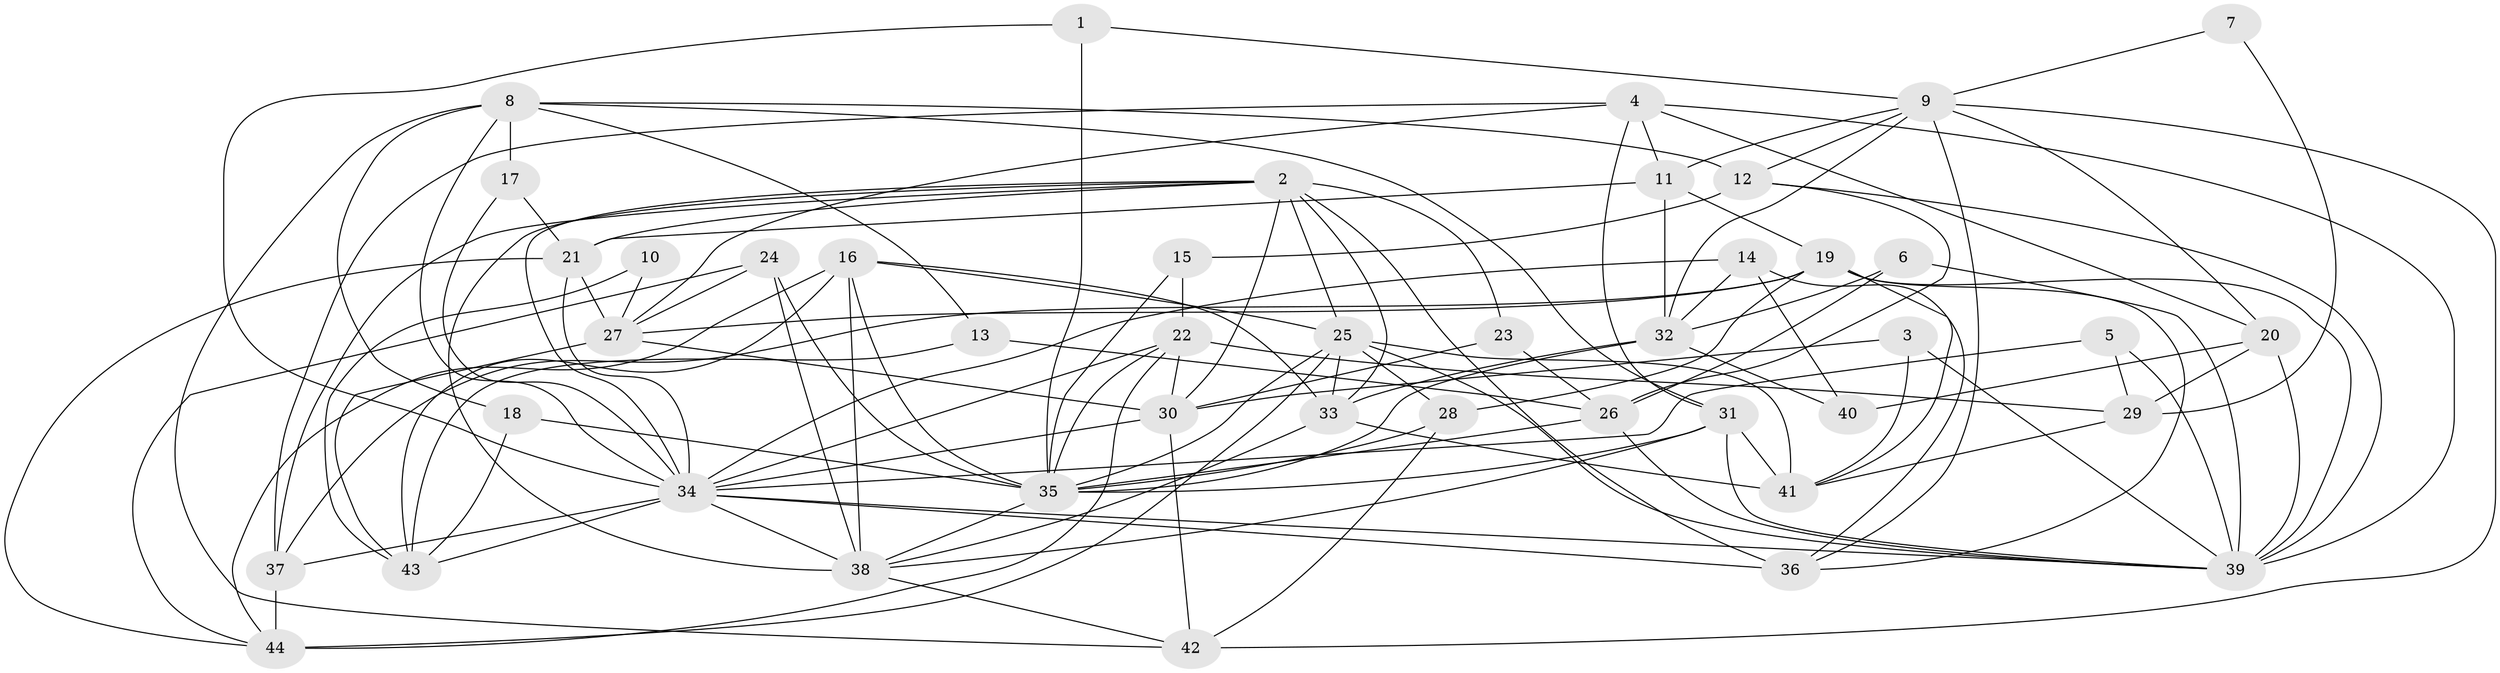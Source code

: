 // original degree distribution, {2: 0.09090909090909091, 3: 0.32954545454545453, 5: 0.19318181818181818, 4: 0.25, 6: 0.09090909090909091, 7: 0.045454545454545456}
// Generated by graph-tools (version 1.1) at 2025/26/03/09/25 03:26:12]
// undirected, 44 vertices, 123 edges
graph export_dot {
graph [start="1"]
  node [color=gray90,style=filled];
  1;
  2;
  3;
  4;
  5;
  6;
  7;
  8;
  9;
  10;
  11;
  12;
  13;
  14;
  15;
  16;
  17;
  18;
  19;
  20;
  21;
  22;
  23;
  24;
  25;
  26;
  27;
  28;
  29;
  30;
  31;
  32;
  33;
  34;
  35;
  36;
  37;
  38;
  39;
  40;
  41;
  42;
  43;
  44;
  1 -- 9 [weight=1.0];
  1 -- 34 [weight=1.0];
  1 -- 35 [weight=1.0];
  2 -- 21 [weight=1.0];
  2 -- 23 [weight=1.0];
  2 -- 25 [weight=1.0];
  2 -- 30 [weight=1.0];
  2 -- 33 [weight=1.0];
  2 -- 34 [weight=1.0];
  2 -- 36 [weight=1.0];
  2 -- 37 [weight=1.0];
  2 -- 38 [weight=1.0];
  3 -- 30 [weight=1.0];
  3 -- 39 [weight=1.0];
  3 -- 41 [weight=1.0];
  4 -- 11 [weight=1.0];
  4 -- 20 [weight=1.0];
  4 -- 27 [weight=1.0];
  4 -- 31 [weight=1.0];
  4 -- 37 [weight=1.0];
  4 -- 39 [weight=1.0];
  5 -- 29 [weight=1.0];
  5 -- 34 [weight=1.0];
  5 -- 39 [weight=1.0];
  6 -- 26 [weight=1.0];
  6 -- 32 [weight=1.0];
  6 -- 39 [weight=1.0];
  7 -- 9 [weight=1.0];
  7 -- 29 [weight=1.0];
  8 -- 12 [weight=1.0];
  8 -- 13 [weight=1.0];
  8 -- 17 [weight=1.0];
  8 -- 18 [weight=1.0];
  8 -- 31 [weight=1.0];
  8 -- 34 [weight=1.0];
  8 -- 42 [weight=1.0];
  9 -- 11 [weight=1.0];
  9 -- 12 [weight=1.0];
  9 -- 20 [weight=1.0];
  9 -- 32 [weight=1.0];
  9 -- 36 [weight=1.0];
  9 -- 42 [weight=1.0];
  10 -- 27 [weight=1.0];
  10 -- 43 [weight=1.0];
  11 -- 19 [weight=1.0];
  11 -- 21 [weight=1.0];
  11 -- 32 [weight=1.0];
  12 -- 15 [weight=1.0];
  12 -- 26 [weight=1.0];
  12 -- 39 [weight=2.0];
  13 -- 26 [weight=1.0];
  13 -- 43 [weight=1.0];
  14 -- 32 [weight=1.0];
  14 -- 34 [weight=1.0];
  14 -- 36 [weight=1.0];
  14 -- 40 [weight=2.0];
  15 -- 22 [weight=1.0];
  15 -- 35 [weight=1.0];
  16 -- 25 [weight=1.0];
  16 -- 33 [weight=1.0];
  16 -- 35 [weight=1.0];
  16 -- 38 [weight=2.0];
  16 -- 43 [weight=1.0];
  16 -- 44 [weight=1.0];
  17 -- 21 [weight=1.0];
  17 -- 34 [weight=1.0];
  18 -- 35 [weight=1.0];
  18 -- 43 [weight=1.0];
  19 -- 27 [weight=1.0];
  19 -- 28 [weight=1.0];
  19 -- 36 [weight=1.0];
  19 -- 37 [weight=1.0];
  19 -- 39 [weight=1.0];
  19 -- 41 [weight=1.0];
  20 -- 29 [weight=1.0];
  20 -- 39 [weight=1.0];
  20 -- 40 [weight=1.0];
  21 -- 27 [weight=1.0];
  21 -- 34 [weight=1.0];
  21 -- 44 [weight=1.0];
  22 -- 29 [weight=1.0];
  22 -- 30 [weight=1.0];
  22 -- 34 [weight=1.0];
  22 -- 35 [weight=1.0];
  22 -- 44 [weight=1.0];
  23 -- 26 [weight=1.0];
  23 -- 30 [weight=1.0];
  24 -- 27 [weight=1.0];
  24 -- 35 [weight=1.0];
  24 -- 38 [weight=1.0];
  24 -- 44 [weight=1.0];
  25 -- 28 [weight=1.0];
  25 -- 33 [weight=1.0];
  25 -- 35 [weight=1.0];
  25 -- 39 [weight=1.0];
  25 -- 41 [weight=1.0];
  25 -- 44 [weight=2.0];
  26 -- 35 [weight=1.0];
  26 -- 39 [weight=1.0];
  27 -- 30 [weight=1.0];
  27 -- 43 [weight=1.0];
  28 -- 35 [weight=1.0];
  28 -- 42 [weight=1.0];
  29 -- 41 [weight=1.0];
  30 -- 34 [weight=1.0];
  30 -- 42 [weight=1.0];
  31 -- 35 [weight=2.0];
  31 -- 38 [weight=1.0];
  31 -- 39 [weight=1.0];
  31 -- 41 [weight=1.0];
  32 -- 33 [weight=1.0];
  32 -- 35 [weight=1.0];
  32 -- 40 [weight=1.0];
  33 -- 38 [weight=1.0];
  33 -- 41 [weight=2.0];
  34 -- 36 [weight=2.0];
  34 -- 37 [weight=1.0];
  34 -- 38 [weight=1.0];
  34 -- 39 [weight=1.0];
  34 -- 43 [weight=1.0];
  35 -- 38 [weight=1.0];
  37 -- 44 [weight=1.0];
  38 -- 42 [weight=1.0];
}
